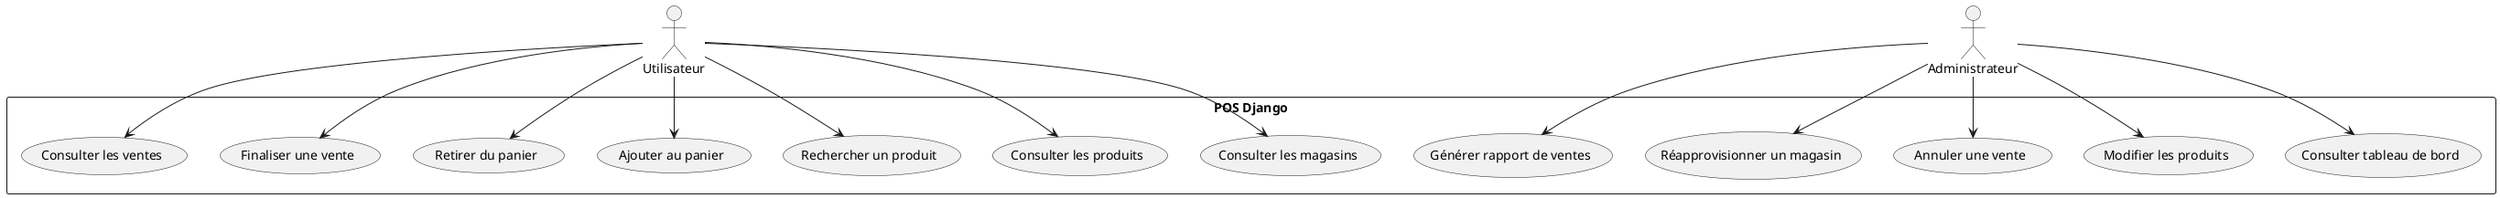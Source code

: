@startuml

actor Utilisateur
actor Administrateur

rectangle "POS Django" {
    (Consulter les magasins) as consulter_magasins
    (Consulter les produits) as consulter_produits
    (Rechercher un produit) as rechercher_produit
    (Ajouter au panier) as ajouter_panier
    (Retirer du panier) as retirer_panier
    (Finaliser une vente) as finaliser_vente
    (Consulter les ventes) as consulter_ventes
    (Annuler une vente) as annuler_vente
    (Réapprovisionner un magasin) as reapprovisionner
    (Générer rapport de ventes) as rapport_ventes
    (Consulter tableau de bord) as tableau_de_bord
    (Modifier les produits) as modifier_produits
}

Utilisateur --> consulter_magasins
Utilisateur --> consulter_produits
Utilisateur --> rechercher_produit
Utilisateur --> ajouter_panier
Utilisateur --> retirer_panier
Utilisateur --> finaliser_vente
Utilisateur --> consulter_ventes

Administrateur --> annuler_vente
Administrateur --> reapprovisionner
Administrateur --> rapport_ventes
Administrateur --> tableau_de_bord
Administrateur --> modifier_produits

@enduml